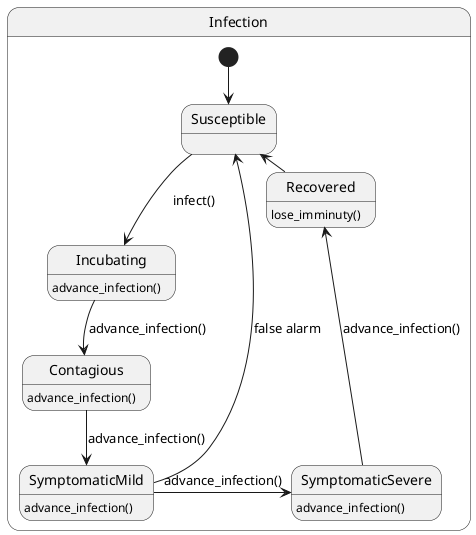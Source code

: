 @startuml Two_Stage_Infection
skinparam DefaultFontName ArialMT

state Infection {
    [*] --> Susceptible
    Susceptible --> Incubating : infect()
    Incubating : advance_infection()
    Incubating --> Contagious : advance_infection()
    Contagious : advance_infection()
    Contagious --> SymptomaticMild : advance_infection()
    SymptomaticMild : advance_infection()
    SymptomaticMild -right-> SymptomaticSevere : advance_infection()
    SymptomaticMild --> Susceptible : false alarm
    SymptomaticSevere : advance_infection()
    SymptomaticSevere -up-> Recovered : advance_infection()
    Recovered: lose_imminuty()
    Recovered -left-> Susceptible : immunity expires
}

@enduml